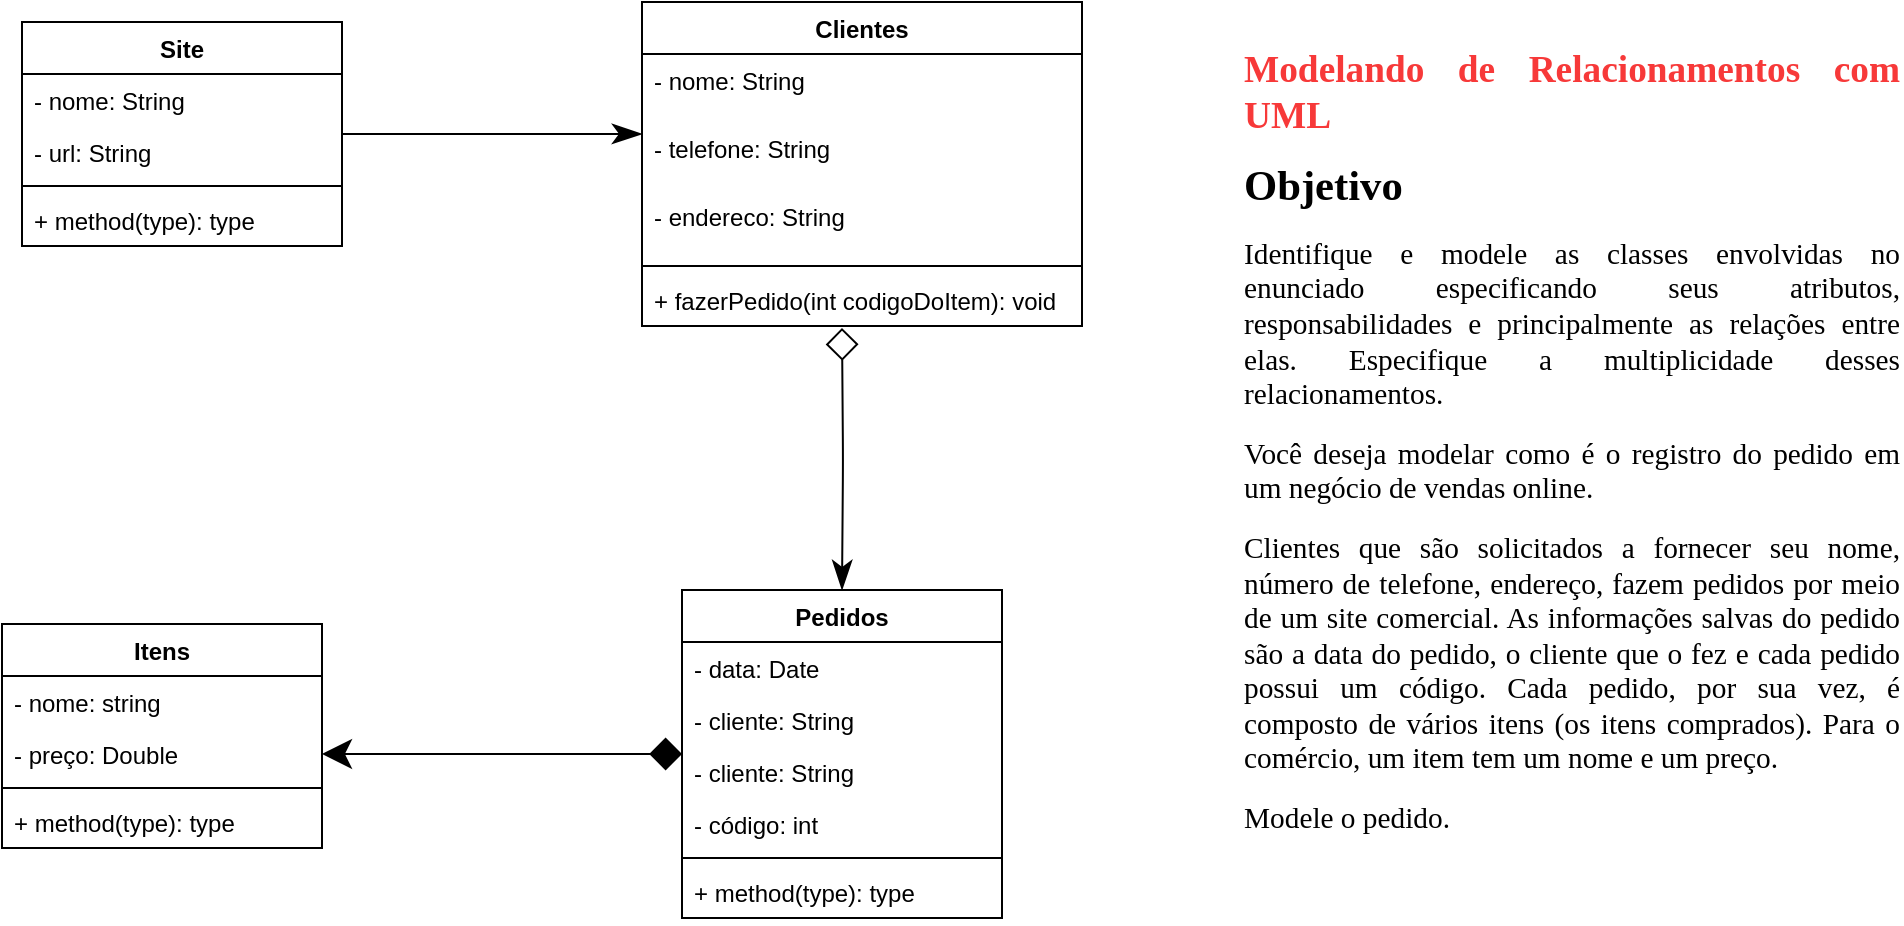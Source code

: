 <mxfile version="14.9.8" type="github">
  <diagram id="ab_dbA2GAHSxBp-EOM-n" name="Page-1">
    <mxGraphModel dx="1120" dy="645" grid="1" gridSize="10" guides="1" tooltips="1" connect="1" arrows="1" fold="1" page="1" pageScale="1" pageWidth="1169" pageHeight="827" math="0" shadow="0">
      <root>
        <mxCell id="0" />
        <mxCell id="1" parent="0" />
        <mxCell id="WtXP4c2BrwUjwAbDQ1Rz-1" value="Itens" style="swimlane;fontStyle=1;align=center;verticalAlign=top;childLayout=stackLayout;horizontal=1;startSize=26;horizontalStack=0;resizeParent=1;resizeParentMax=0;resizeLast=0;collapsible=1;marginBottom=0;" vertex="1" parent="1">
          <mxGeometry x="100" y="371" width="160" height="112" as="geometry" />
        </mxCell>
        <mxCell id="WtXP4c2BrwUjwAbDQ1Rz-2" value="- nome: string" style="text;strokeColor=none;fillColor=none;align=left;verticalAlign=top;spacingLeft=4;spacingRight=4;overflow=hidden;rotatable=0;points=[[0,0.5],[1,0.5]];portConstraint=eastwest;" vertex="1" parent="WtXP4c2BrwUjwAbDQ1Rz-1">
          <mxGeometry y="26" width="160" height="26" as="geometry" />
        </mxCell>
        <mxCell id="WtXP4c2BrwUjwAbDQ1Rz-24" value="- preço: Double" style="text;strokeColor=none;fillColor=none;align=left;verticalAlign=top;spacingLeft=4;spacingRight=4;overflow=hidden;rotatable=0;points=[[0,0.5],[1,0.5]];portConstraint=eastwest;" vertex="1" parent="WtXP4c2BrwUjwAbDQ1Rz-1">
          <mxGeometry y="52" width="160" height="26" as="geometry" />
        </mxCell>
        <mxCell id="WtXP4c2BrwUjwAbDQ1Rz-3" value="" style="line;strokeWidth=1;fillColor=none;align=left;verticalAlign=middle;spacingTop=-1;spacingLeft=3;spacingRight=3;rotatable=0;labelPosition=right;points=[];portConstraint=eastwest;" vertex="1" parent="WtXP4c2BrwUjwAbDQ1Rz-1">
          <mxGeometry y="78" width="160" height="8" as="geometry" />
        </mxCell>
        <mxCell id="WtXP4c2BrwUjwAbDQ1Rz-4" value="+ method(type): type" style="text;strokeColor=none;fillColor=none;align=left;verticalAlign=top;spacingLeft=4;spacingRight=4;overflow=hidden;rotatable=0;points=[[0,0.5],[1,0.5]];portConstraint=eastwest;" vertex="1" parent="WtXP4c2BrwUjwAbDQ1Rz-1">
          <mxGeometry y="86" width="160" height="26" as="geometry" />
        </mxCell>
        <mxCell id="WtXP4c2BrwUjwAbDQ1Rz-5" value="Clientes" style="swimlane;fontStyle=1;align=center;verticalAlign=top;childLayout=stackLayout;horizontal=1;startSize=26;horizontalStack=0;resizeParent=1;resizeParentMax=0;resizeLast=0;collapsible=1;marginBottom=0;" vertex="1" parent="1">
          <mxGeometry x="420" y="60" width="220" height="162" as="geometry" />
        </mxCell>
        <mxCell id="WtXP4c2BrwUjwAbDQ1Rz-6" value="- nome: String" style="text;strokeColor=none;fillColor=none;align=left;verticalAlign=top;spacingLeft=4;spacingRight=4;overflow=hidden;rotatable=0;points=[[0,0.5],[1,0.5]];portConstraint=eastwest;" vertex="1" parent="WtXP4c2BrwUjwAbDQ1Rz-5">
          <mxGeometry y="26" width="220" height="34" as="geometry" />
        </mxCell>
        <mxCell id="WtXP4c2BrwUjwAbDQ1Rz-19" value="- telefone: String" style="text;strokeColor=none;fillColor=none;align=left;verticalAlign=top;spacingLeft=4;spacingRight=4;overflow=hidden;rotatable=0;points=[[0,0.5],[1,0.5]];portConstraint=eastwest;" vertex="1" parent="WtXP4c2BrwUjwAbDQ1Rz-5">
          <mxGeometry y="60" width="220" height="34" as="geometry" />
        </mxCell>
        <mxCell id="WtXP4c2BrwUjwAbDQ1Rz-20" value="- endereco: String" style="text;strokeColor=none;fillColor=none;align=left;verticalAlign=top;spacingLeft=4;spacingRight=4;overflow=hidden;rotatable=0;points=[[0,0.5],[1,0.5]];portConstraint=eastwest;" vertex="1" parent="WtXP4c2BrwUjwAbDQ1Rz-5">
          <mxGeometry y="94" width="220" height="34" as="geometry" />
        </mxCell>
        <mxCell id="WtXP4c2BrwUjwAbDQ1Rz-7" value="" style="line;strokeWidth=1;fillColor=none;align=left;verticalAlign=middle;spacingTop=-1;spacingLeft=3;spacingRight=3;rotatable=0;labelPosition=right;points=[];portConstraint=eastwest;" vertex="1" parent="WtXP4c2BrwUjwAbDQ1Rz-5">
          <mxGeometry y="128" width="220" height="8" as="geometry" />
        </mxCell>
        <mxCell id="WtXP4c2BrwUjwAbDQ1Rz-8" value="+ fazerPedido(int codigoDoItem): void" style="text;strokeColor=none;fillColor=none;align=left;verticalAlign=top;spacingLeft=4;spacingRight=4;overflow=hidden;rotatable=0;points=[[0,0.5],[1,0.5]];portConstraint=eastwest;" vertex="1" parent="WtXP4c2BrwUjwAbDQ1Rz-5">
          <mxGeometry y="136" width="220" height="26" as="geometry" />
        </mxCell>
        <mxCell id="WtXP4c2BrwUjwAbDQ1Rz-28" style="rounded=1;orthogonalLoop=1;jettySize=auto;html=1;startArrow=diamond;startFill=1;entryX=1;entryY=0.5;entryDx=0;entryDy=0;endSize=12;startSize=14;" edge="1" parent="1" source="WtXP4c2BrwUjwAbDQ1Rz-9" target="WtXP4c2BrwUjwAbDQ1Rz-24">
          <mxGeometry relative="1" as="geometry">
            <mxPoint x="260" y="423" as="targetPoint" />
          </mxGeometry>
        </mxCell>
        <mxCell id="WtXP4c2BrwUjwAbDQ1Rz-9" value="Pedidos" style="swimlane;fontStyle=1;align=center;verticalAlign=top;childLayout=stackLayout;horizontal=1;startSize=26;horizontalStack=0;resizeParent=1;resizeParentMax=0;resizeLast=0;collapsible=1;marginBottom=0;" vertex="1" parent="1">
          <mxGeometry x="440" y="354" width="160" height="164" as="geometry" />
        </mxCell>
        <mxCell id="WtXP4c2BrwUjwAbDQ1Rz-10" value="- data: Date" style="text;strokeColor=none;fillColor=none;align=left;verticalAlign=top;spacingLeft=4;spacingRight=4;overflow=hidden;rotatable=0;points=[[0,0.5],[1,0.5]];portConstraint=eastwest;" vertex="1" parent="WtXP4c2BrwUjwAbDQ1Rz-9">
          <mxGeometry y="26" width="160" height="26" as="geometry" />
        </mxCell>
        <mxCell id="WtXP4c2BrwUjwAbDQ1Rz-29" value="- cliente: String" style="text;strokeColor=none;fillColor=none;align=left;verticalAlign=top;spacingLeft=4;spacingRight=4;overflow=hidden;rotatable=0;points=[[0,0.5],[1,0.5]];portConstraint=eastwest;" vertex="1" parent="WtXP4c2BrwUjwAbDQ1Rz-9">
          <mxGeometry y="52" width="160" height="26" as="geometry" />
        </mxCell>
        <mxCell id="WtXP4c2BrwUjwAbDQ1Rz-21" value="- cliente: String" style="text;strokeColor=none;fillColor=none;align=left;verticalAlign=top;spacingLeft=4;spacingRight=4;overflow=hidden;rotatable=0;points=[[0,0.5],[1,0.5]];portConstraint=eastwest;" vertex="1" parent="WtXP4c2BrwUjwAbDQ1Rz-9">
          <mxGeometry y="78" width="160" height="26" as="geometry" />
        </mxCell>
        <mxCell id="WtXP4c2BrwUjwAbDQ1Rz-22" value="- código: int" style="text;strokeColor=none;fillColor=none;align=left;verticalAlign=top;spacingLeft=4;spacingRight=4;overflow=hidden;rotatable=0;points=[[0,0.5],[1,0.5]];portConstraint=eastwest;" vertex="1" parent="WtXP4c2BrwUjwAbDQ1Rz-9">
          <mxGeometry y="104" width="160" height="26" as="geometry" />
        </mxCell>
        <mxCell id="WtXP4c2BrwUjwAbDQ1Rz-11" value="" style="line;strokeWidth=1;fillColor=none;align=left;verticalAlign=middle;spacingTop=-1;spacingLeft=3;spacingRight=3;rotatable=0;labelPosition=right;points=[];portConstraint=eastwest;" vertex="1" parent="WtXP4c2BrwUjwAbDQ1Rz-9">
          <mxGeometry y="130" width="160" height="8" as="geometry" />
        </mxCell>
        <mxCell id="WtXP4c2BrwUjwAbDQ1Rz-12" value="+ method(type): type" style="text;strokeColor=none;fillColor=none;align=left;verticalAlign=top;spacingLeft=4;spacingRight=4;overflow=hidden;rotatable=0;points=[[0,0.5],[1,0.5]];portConstraint=eastwest;" vertex="1" parent="WtXP4c2BrwUjwAbDQ1Rz-9">
          <mxGeometry y="138" width="160" height="26" as="geometry" />
        </mxCell>
        <mxCell id="WtXP4c2BrwUjwAbDQ1Rz-17" value="&lt;div class=&quot;page&quot; title=&quot;Page 1&quot;&gt;&lt;div class=&quot;section&quot; style=&quot;background-color: rgb(255 , 255 , 255)&quot;&gt;&lt;div class=&quot;layoutArea&quot;&gt;&lt;div class=&quot;column&quot;&gt;&lt;p style=&quot;text-align: justify&quot;&gt;&lt;span style=&quot;font-size: 14pt ; font-family: &amp;#34;opensans&amp;#34; ; font-weight: 700 ; color: rgb(247 , 57 , 57)&quot;&gt;Modelando de Relacionamentos com UML&lt;/span&gt;&lt;/p&gt;&lt;p style=&quot;text-align: justify&quot;&gt;&lt;span style=&quot;font-size: 16pt ; font-family: &amp;#34;opensans&amp;#34; ; font-weight: 700&quot;&gt;Objetivo&lt;/span&gt;&lt;/p&gt;&lt;p style=&quot;text-align: justify&quot;&gt;&lt;span style=&quot;font-size: 11pt ; font-family: &amp;#34;opensans&amp;#34;&quot;&gt;Identifique e modele as classes envolvidas no enunciado especificando seus atributos, responsabilidades e principalmente as relações entre elas. Especifique a multiplicidade desses relacionamentos.&lt;/span&gt;&lt;/p&gt;&lt;p style=&quot;text-align: justify&quot;&gt;&lt;span style=&quot;font-size: 11pt ; font-family: &amp;#34;opensans&amp;#34;&quot;&gt;Você deseja modelar como é o registro do pedido em um negócio de vendas online.&lt;/span&gt;&lt;/p&gt;&lt;p style=&quot;text-align: justify&quot;&gt;&lt;span style=&quot;font-size: 11pt ; font-family: &amp;#34;opensans&amp;#34;&quot;&gt;Clientes que são solicitados a fornecer seu nome, número de telefone, endereço, fazem pedidos por meio de um site comercial. As informações salvas do pedido são a data do pedido, o cliente que o fez e cada pedido possui um código. Cada pedido, por sua vez, é composto de vários itens (os itens comprados). Para o comércio, um item tem um nome e um preço.&lt;/span&gt;&lt;/p&gt;&lt;p&gt;&lt;div style=&quot;text-align: justify&quot;&gt;&lt;span style=&quot;font-family: &amp;#34;opensans&amp;#34; ; font-size: 11pt&quot;&gt;Modele o pedido.&lt;/span&gt;&lt;/div&gt;&lt;/p&gt;&lt;/div&gt;&lt;/div&gt;&lt;/div&gt;&lt;/div&gt;" style="text;html=1;strokeColor=none;fillColor=none;align=center;verticalAlign=middle;whiteSpace=wrap;rounded=0;" vertex="1" parent="1">
          <mxGeometry x="720" y="60" width="330" height="440" as="geometry" />
        </mxCell>
        <mxCell id="WtXP4c2BrwUjwAbDQ1Rz-26" value="" style="endArrow=classicThin;html=1;endSize=12;startArrow=diamond;startSize=14;startFill=0;edgeStyle=orthogonalEdgeStyle;align=left;verticalAlign=bottom;entryX=0.5;entryY=0;entryDx=0;entryDy=0;endFill=1;" edge="1" parent="1" target="WtXP4c2BrwUjwAbDQ1Rz-9">
          <mxGeometry x="-1" y="3" relative="1" as="geometry">
            <mxPoint x="520" y="223" as="sourcePoint" />
            <mxPoint x="710" y="360" as="targetPoint" />
          </mxGeometry>
        </mxCell>
        <mxCell id="WtXP4c2BrwUjwAbDQ1Rz-36" style="edgeStyle=none;rounded=1;orthogonalLoop=1;jettySize=auto;html=1;entryX=0;entryY=0.176;entryDx=0;entryDy=0;entryPerimeter=0;startArrow=none;startFill=0;endArrow=classicThin;endFill=1;startSize=14;endSize=12;" edge="1" parent="1" source="WtXP4c2BrwUjwAbDQ1Rz-30" target="WtXP4c2BrwUjwAbDQ1Rz-19">
          <mxGeometry relative="1" as="geometry" />
        </mxCell>
        <mxCell id="WtXP4c2BrwUjwAbDQ1Rz-30" value="Site" style="swimlane;fontStyle=1;align=center;verticalAlign=top;childLayout=stackLayout;horizontal=1;startSize=26;horizontalStack=0;resizeParent=1;resizeParentMax=0;resizeLast=0;collapsible=1;marginBottom=0;" vertex="1" parent="1">
          <mxGeometry x="110" y="70" width="160" height="112" as="geometry" />
        </mxCell>
        <mxCell id="WtXP4c2BrwUjwAbDQ1Rz-31" value="- nome: String" style="text;strokeColor=none;fillColor=none;align=left;verticalAlign=top;spacingLeft=4;spacingRight=4;overflow=hidden;rotatable=0;points=[[0,0.5],[1,0.5]];portConstraint=eastwest;" vertex="1" parent="WtXP4c2BrwUjwAbDQ1Rz-30">
          <mxGeometry y="26" width="160" height="26" as="geometry" />
        </mxCell>
        <mxCell id="WtXP4c2BrwUjwAbDQ1Rz-34" value="- url: String" style="text;strokeColor=none;fillColor=none;align=left;verticalAlign=top;spacingLeft=4;spacingRight=4;overflow=hidden;rotatable=0;points=[[0,0.5],[1,0.5]];portConstraint=eastwest;" vertex="1" parent="WtXP4c2BrwUjwAbDQ1Rz-30">
          <mxGeometry y="52" width="160" height="26" as="geometry" />
        </mxCell>
        <mxCell id="WtXP4c2BrwUjwAbDQ1Rz-32" value="" style="line;strokeWidth=1;fillColor=none;align=left;verticalAlign=middle;spacingTop=-1;spacingLeft=3;spacingRight=3;rotatable=0;labelPosition=right;points=[];portConstraint=eastwest;" vertex="1" parent="WtXP4c2BrwUjwAbDQ1Rz-30">
          <mxGeometry y="78" width="160" height="8" as="geometry" />
        </mxCell>
        <mxCell id="WtXP4c2BrwUjwAbDQ1Rz-33" value="+ method(type): type" style="text;strokeColor=none;fillColor=none;align=left;verticalAlign=top;spacingLeft=4;spacingRight=4;overflow=hidden;rotatable=0;points=[[0,0.5],[1,0.5]];portConstraint=eastwest;" vertex="1" parent="WtXP4c2BrwUjwAbDQ1Rz-30">
          <mxGeometry y="86" width="160" height="26" as="geometry" />
        </mxCell>
      </root>
    </mxGraphModel>
  </diagram>
</mxfile>
